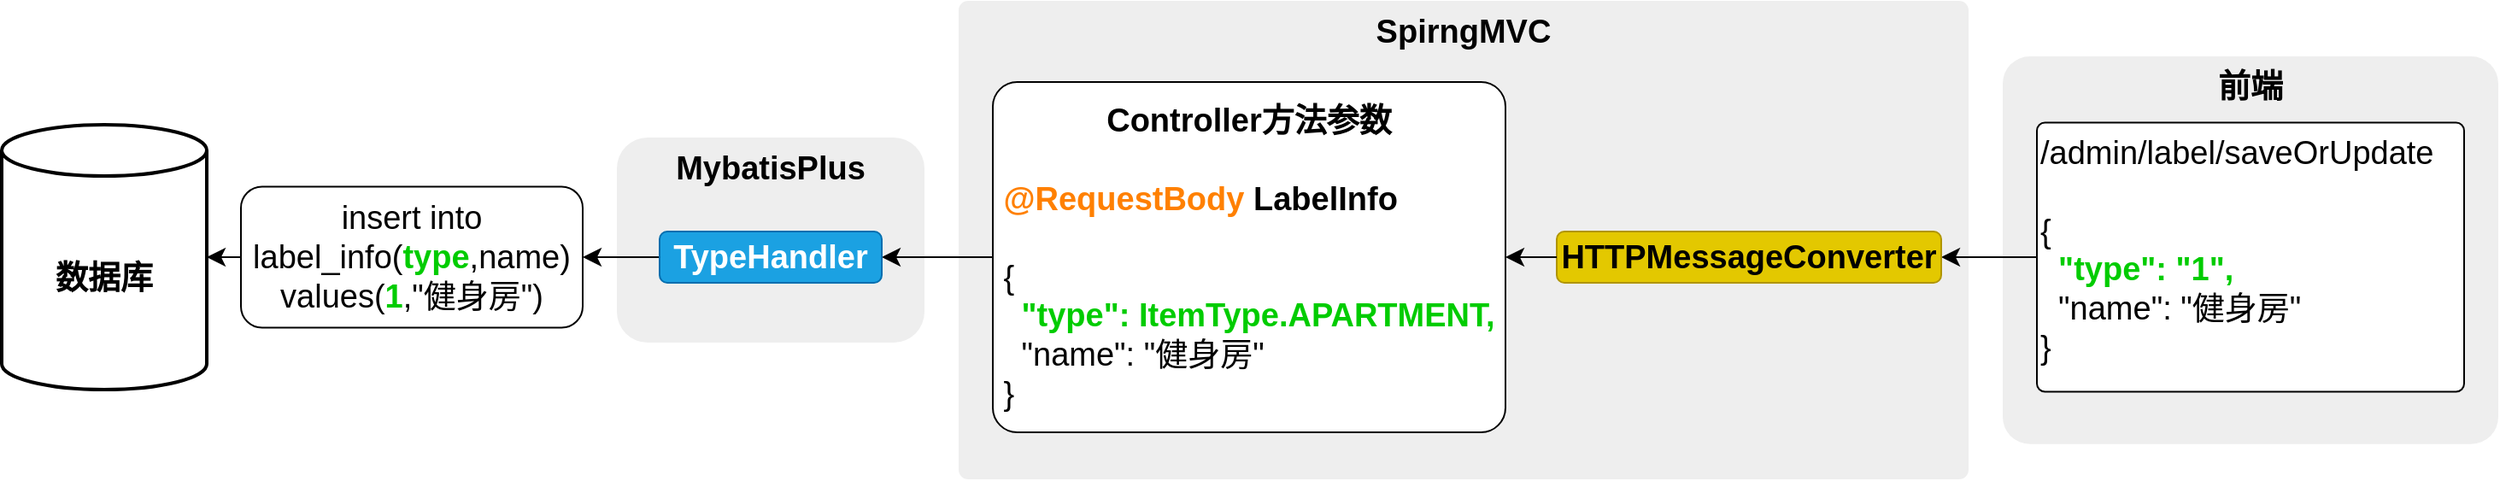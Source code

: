 <mxfile version="21.2.8" type="device">
  <diagram name="第 1 页" id="8IEi8LyrVbu8YMSA1M3z">
    <mxGraphModel dx="1480" dy="937" grid="1" gridSize="10" guides="1" tooltips="1" connect="1" arrows="1" fold="1" page="1" pageScale="1" pageWidth="3300" pageHeight="4681" math="0" shadow="0">
      <root>
        <mxCell id="0" />
        <mxCell id="1" parent="0" />
        <mxCell id="W5t24rz5G6J5IaTAQYe1-73" value="SpirngMVC" style="rounded=1;whiteSpace=wrap;html=1;fontSize=19;verticalAlign=top;fillColor=#eeeeee;strokeColor=none;arcSize=2;fontStyle=1" parent="1" vertex="1">
          <mxGeometry x="680" y="907.5" width="591" height="280" as="geometry" />
        </mxCell>
        <mxCell id="W5t24rz5G6J5IaTAQYe1-61" value="前端" style="rounded=1;whiteSpace=wrap;html=1;fontSize=19;verticalAlign=top;fillColor=#eeeeee;strokeColor=none;arcSize=7;fontStyle=1" parent="1" vertex="1">
          <mxGeometry x="1291" y="940" width="290" height="226.88" as="geometry" />
        </mxCell>
        <mxCell id="W5t24rz5G6J5IaTAQYe1-16" value="&lt;div style=&quot;text-align: center; font-size: 19px;&quot;&gt;&lt;span style=&quot;background-color: initial; font-size: 19px;&quot;&gt;/admin/label/saveOrUpdate&lt;/span&gt;&lt;/div&gt;&lt;div style=&quot;text-align: center; font-size: 19px;&quot;&gt;&lt;br style=&quot;font-size: 19px;&quot;&gt;&lt;/div&gt;&lt;div style=&quot;font-size: 19px;&quot;&gt;{&lt;/div&gt;&lt;div style=&quot;font-size: 19px;&quot;&gt;&lt;b style=&quot;font-size: 19px;&quot;&gt;&lt;font color=&quot;#00cc00&quot; style=&quot;font-size: 19px;&quot;&gt;&lt;span style=&quot;background-color: initial; font-size: 19px;&quot;&gt;&amp;nbsp; &quot;type&quot;: &quot;1&quot;,&lt;/span&gt;&lt;br style=&quot;font-size: 19px;&quot;&gt;&lt;/font&gt;&lt;/b&gt;&lt;/div&gt;&lt;div style=&quot;font-size: 19px;&quot;&gt;&amp;nbsp; &quot;name&quot;: &quot;健身房&quot;&lt;/div&gt;&lt;div style=&quot;font-size: 19px;&quot;&gt;}&lt;/div&gt;" style="rounded=1;whiteSpace=wrap;html=1;fontSize=19;arcSize=3;verticalAlign=top;align=left;" parent="1" vertex="1">
          <mxGeometry x="1311" y="978.75" width="250" height="157.5" as="geometry" />
        </mxCell>
        <mxCell id="W5t24rz5G6J5IaTAQYe1-59" value="MybatisPlus" style="rounded=1;whiteSpace=wrap;html=1;fontSize=19;verticalAlign=top;fillColor=#eeeeee;strokeColor=none;fontStyle=1" parent="1" vertex="1">
          <mxGeometry x="480" y="987.5" width="180" height="120" as="geometry" />
        </mxCell>
        <mxCell id="W5t24rz5G6J5IaTAQYe1-62" style="edgeStyle=none;curved=1;rounded=0;orthogonalLoop=1;jettySize=auto;html=1;exitX=0;exitY=0.5;exitDx=0;exitDy=0;fontSize=19;startSize=8;endSize=8;entryX=1;entryY=0.5;entryDx=0;entryDy=0;" parent="1" source="W5t24rz5G6J5IaTAQYe1-16" target="W5t24rz5G6J5IaTAQYe1-74" edge="1">
          <mxGeometry relative="1" as="geometry">
            <mxPoint x="1260" y="1057.5" as="sourcePoint" />
            <mxPoint x="1210" y="1070" as="targetPoint" />
          </mxGeometry>
        </mxCell>
        <mxCell id="W5t24rz5G6J5IaTAQYe1-66" style="edgeStyle=none;curved=1;rounded=0;orthogonalLoop=1;jettySize=auto;html=1;exitX=0;exitY=0.5;exitDx=0;exitDy=0;entryX=1;entryY=0.5;entryDx=0;entryDy=0;fontSize=19;startSize=8;endSize=8;" parent="1" source="W5t24rz5G6J5IaTAQYe1-76" target="W5t24rz5G6J5IaTAQYe1-70" edge="1">
          <mxGeometry relative="1" as="geometry">
            <mxPoint x="745" y="1057.5" as="sourcePoint" />
          </mxGeometry>
        </mxCell>
        <mxCell id="W5t24rz5G6J5IaTAQYe1-68" value="数据库" style="shape=cylinder3;whiteSpace=wrap;html=1;boundedLbl=1;backgroundOutline=1;size=15;fontSize=19;strokeWidth=2;fontStyle=1" parent="1" vertex="1">
          <mxGeometry x="120" y="980" width="120" height="155" as="geometry" />
        </mxCell>
        <mxCell id="W5t24rz5G6J5IaTAQYe1-69" style="edgeStyle=none;curved=1;rounded=0;orthogonalLoop=1;jettySize=auto;html=1;exitX=0;exitY=0.5;exitDx=0;exitDy=0;fontSize=19;startSize=8;endSize=8;entryX=1;entryY=0.5;entryDx=0;entryDy=0;" parent="1" source="W5t24rz5G6J5IaTAQYe1-70" target="W5t24rz5G6J5IaTAQYe1-72" edge="1">
          <mxGeometry relative="1" as="geometry">
            <mxPoint x="460" y="1057.5" as="targetPoint" />
          </mxGeometry>
        </mxCell>
        <mxCell id="W5t24rz5G6J5IaTAQYe1-70" value="TypeHandler" style="rounded=1;whiteSpace=wrap;html=1;fontSize=19;fillColor=#1ba1e2;fontColor=#ffffff;strokeColor=#006EAF;fontStyle=1" parent="1" vertex="1">
          <mxGeometry x="505" y="1042.5" width="130" height="30" as="geometry" />
        </mxCell>
        <mxCell id="W5t24rz5G6J5IaTAQYe1-71" style="edgeStyle=none;curved=1;rounded=0;orthogonalLoop=1;jettySize=auto;html=1;exitX=0;exitY=0.5;exitDx=0;exitDy=0;entryX=1;entryY=0.5;entryDx=0;entryDy=0;entryPerimeter=0;fontSize=19;startSize=8;endSize=8;" parent="1" source="W5t24rz5G6J5IaTAQYe1-72" target="W5t24rz5G6J5IaTAQYe1-68" edge="1">
          <mxGeometry relative="1" as="geometry" />
        </mxCell>
        <mxCell id="W5t24rz5G6J5IaTAQYe1-72" value="insert into label_info(&lt;font color=&quot;#00cc00&quot; style=&quot;font-size: 19px;&quot;&gt;&lt;b style=&quot;font-size: 19px;&quot;&gt;type&lt;/b&gt;&lt;/font&gt;,name) values(&lt;font color=&quot;#00cc00&quot; style=&quot;font-size: 19px;&quot;&gt;&lt;b style=&quot;font-size: 19px;&quot;&gt;1&lt;/b&gt;&lt;/font&gt;,&quot;健身房&quot;)" style="rounded=1;whiteSpace=wrap;html=1;fontSize=19;" parent="1" vertex="1">
          <mxGeometry x="260" y="1016.25" width="200" height="82.5" as="geometry" />
        </mxCell>
        <mxCell id="W5t24rz5G6J5IaTAQYe1-74" value="HTTPMessageConverter" style="rounded=1;whiteSpace=wrap;html=1;fontSize=19;fillColor=#e3c800;fontColor=#000000;strokeColor=#B09500;fontStyle=1" parent="1" vertex="1">
          <mxGeometry x="1030" y="1042.5" width="225" height="30" as="geometry" />
        </mxCell>
        <mxCell id="W5t24rz5G6J5IaTAQYe1-75" style="edgeStyle=none;curved=1;rounded=0;orthogonalLoop=1;jettySize=auto;html=1;exitX=0;exitY=0.5;exitDx=0;exitDy=0;entryX=1;entryY=0.5;entryDx=0;entryDy=0;fontSize=19;startSize=8;endSize=8;endArrow=classic;endFill=1;startArrow=none;startFill=0;" parent="1" source="W5t24rz5G6J5IaTAQYe1-74" target="W5t24rz5G6J5IaTAQYe1-76" edge="1">
          <mxGeometry relative="1" as="geometry">
            <mxPoint x="1035" y="1054.75" as="sourcePoint" />
          </mxGeometry>
        </mxCell>
        <mxCell id="W5t24rz5G6J5IaTAQYe1-76" value="&lt;b&gt;Controller方法参数&lt;br style=&quot;font-size: 19px;&quot;&gt;&lt;/b&gt;&lt;br style=&quot;font-size: 19px;&quot;&gt;&lt;div style=&quot;text-align: left; font-size: 19px;&quot;&gt;&lt;b style=&quot;background-color: initial; color: rgb(255, 128, 0); font-size: 19px;&quot;&gt;@RequestBody &lt;/b&gt;&lt;b style=&quot;background-color: initial; font-size: 19px;&quot;&gt;LabelInfo&lt;/b&gt;&lt;/div&gt;&lt;div style=&quot;text-align: left; font-size: 19px;&quot;&gt;&lt;b style=&quot;background-color: initial; font-size: 19px;&quot;&gt;&lt;br&gt;&lt;/b&gt;&lt;/div&gt;&lt;div style=&quot;text-align: left; border-color: var(--border-color); font-size: 19px;&quot;&gt;&lt;span style=&quot;border-color: var(--border-color); font-size: 19px;&quot;&gt;&lt;font style=&quot;border-color: var(--border-color); font-size: 19px;&quot;&gt;{&lt;/font&gt;&lt;/span&gt;&lt;/div&gt;&lt;div style=&quot;border-color: var(--border-color); text-align: left; font-size: 19px;&quot;&gt;&lt;span style=&quot;border-color: var(--border-color); font-size: 19px;&quot;&gt;&lt;font color=&quot;#00cc00&quot; style=&quot;border-color: var(--border-color); font-size: 19px;&quot;&gt;&lt;b style=&quot;font-size: 19px;&quot;&gt;&amp;nbsp; &quot;type&quot;: ItemType.APARTMENT,&lt;br style=&quot;border-color: var(--border-color); font-size: 19px;&quot;&gt;&lt;/b&gt;&lt;/font&gt;&lt;/span&gt;&lt;/div&gt;&lt;div style=&quot;border-color: var(--border-color); text-align: left; font-size: 19px;&quot;&gt;&lt;span style=&quot;border-color: var(--border-color); font-size: 19px;&quot;&gt;&lt;font style=&quot;border-color: var(--border-color); font-size: 19px;&quot;&gt;&amp;nbsp; &quot;name&quot;: &quot;健身房&quot;&lt;/font&gt;&lt;/span&gt;&lt;/div&gt;&lt;div style=&quot;border-color: var(--border-color); text-align: left; font-size: 19px;&quot;&gt;&lt;span style=&quot;border-color: var(--border-color); font-size: 19px;&quot;&gt;&lt;font style=&quot;border-color: var(--border-color); font-size: 19px;&quot;&gt;}&lt;/font&gt;&lt;/span&gt;&lt;/div&gt;" style="rounded=1;whiteSpace=wrap;html=1;fontSize=19;arcSize=7;" parent="1" vertex="1">
          <mxGeometry x="700" y="955" width="300" height="205" as="geometry" />
        </mxCell>
      </root>
    </mxGraphModel>
  </diagram>
</mxfile>
